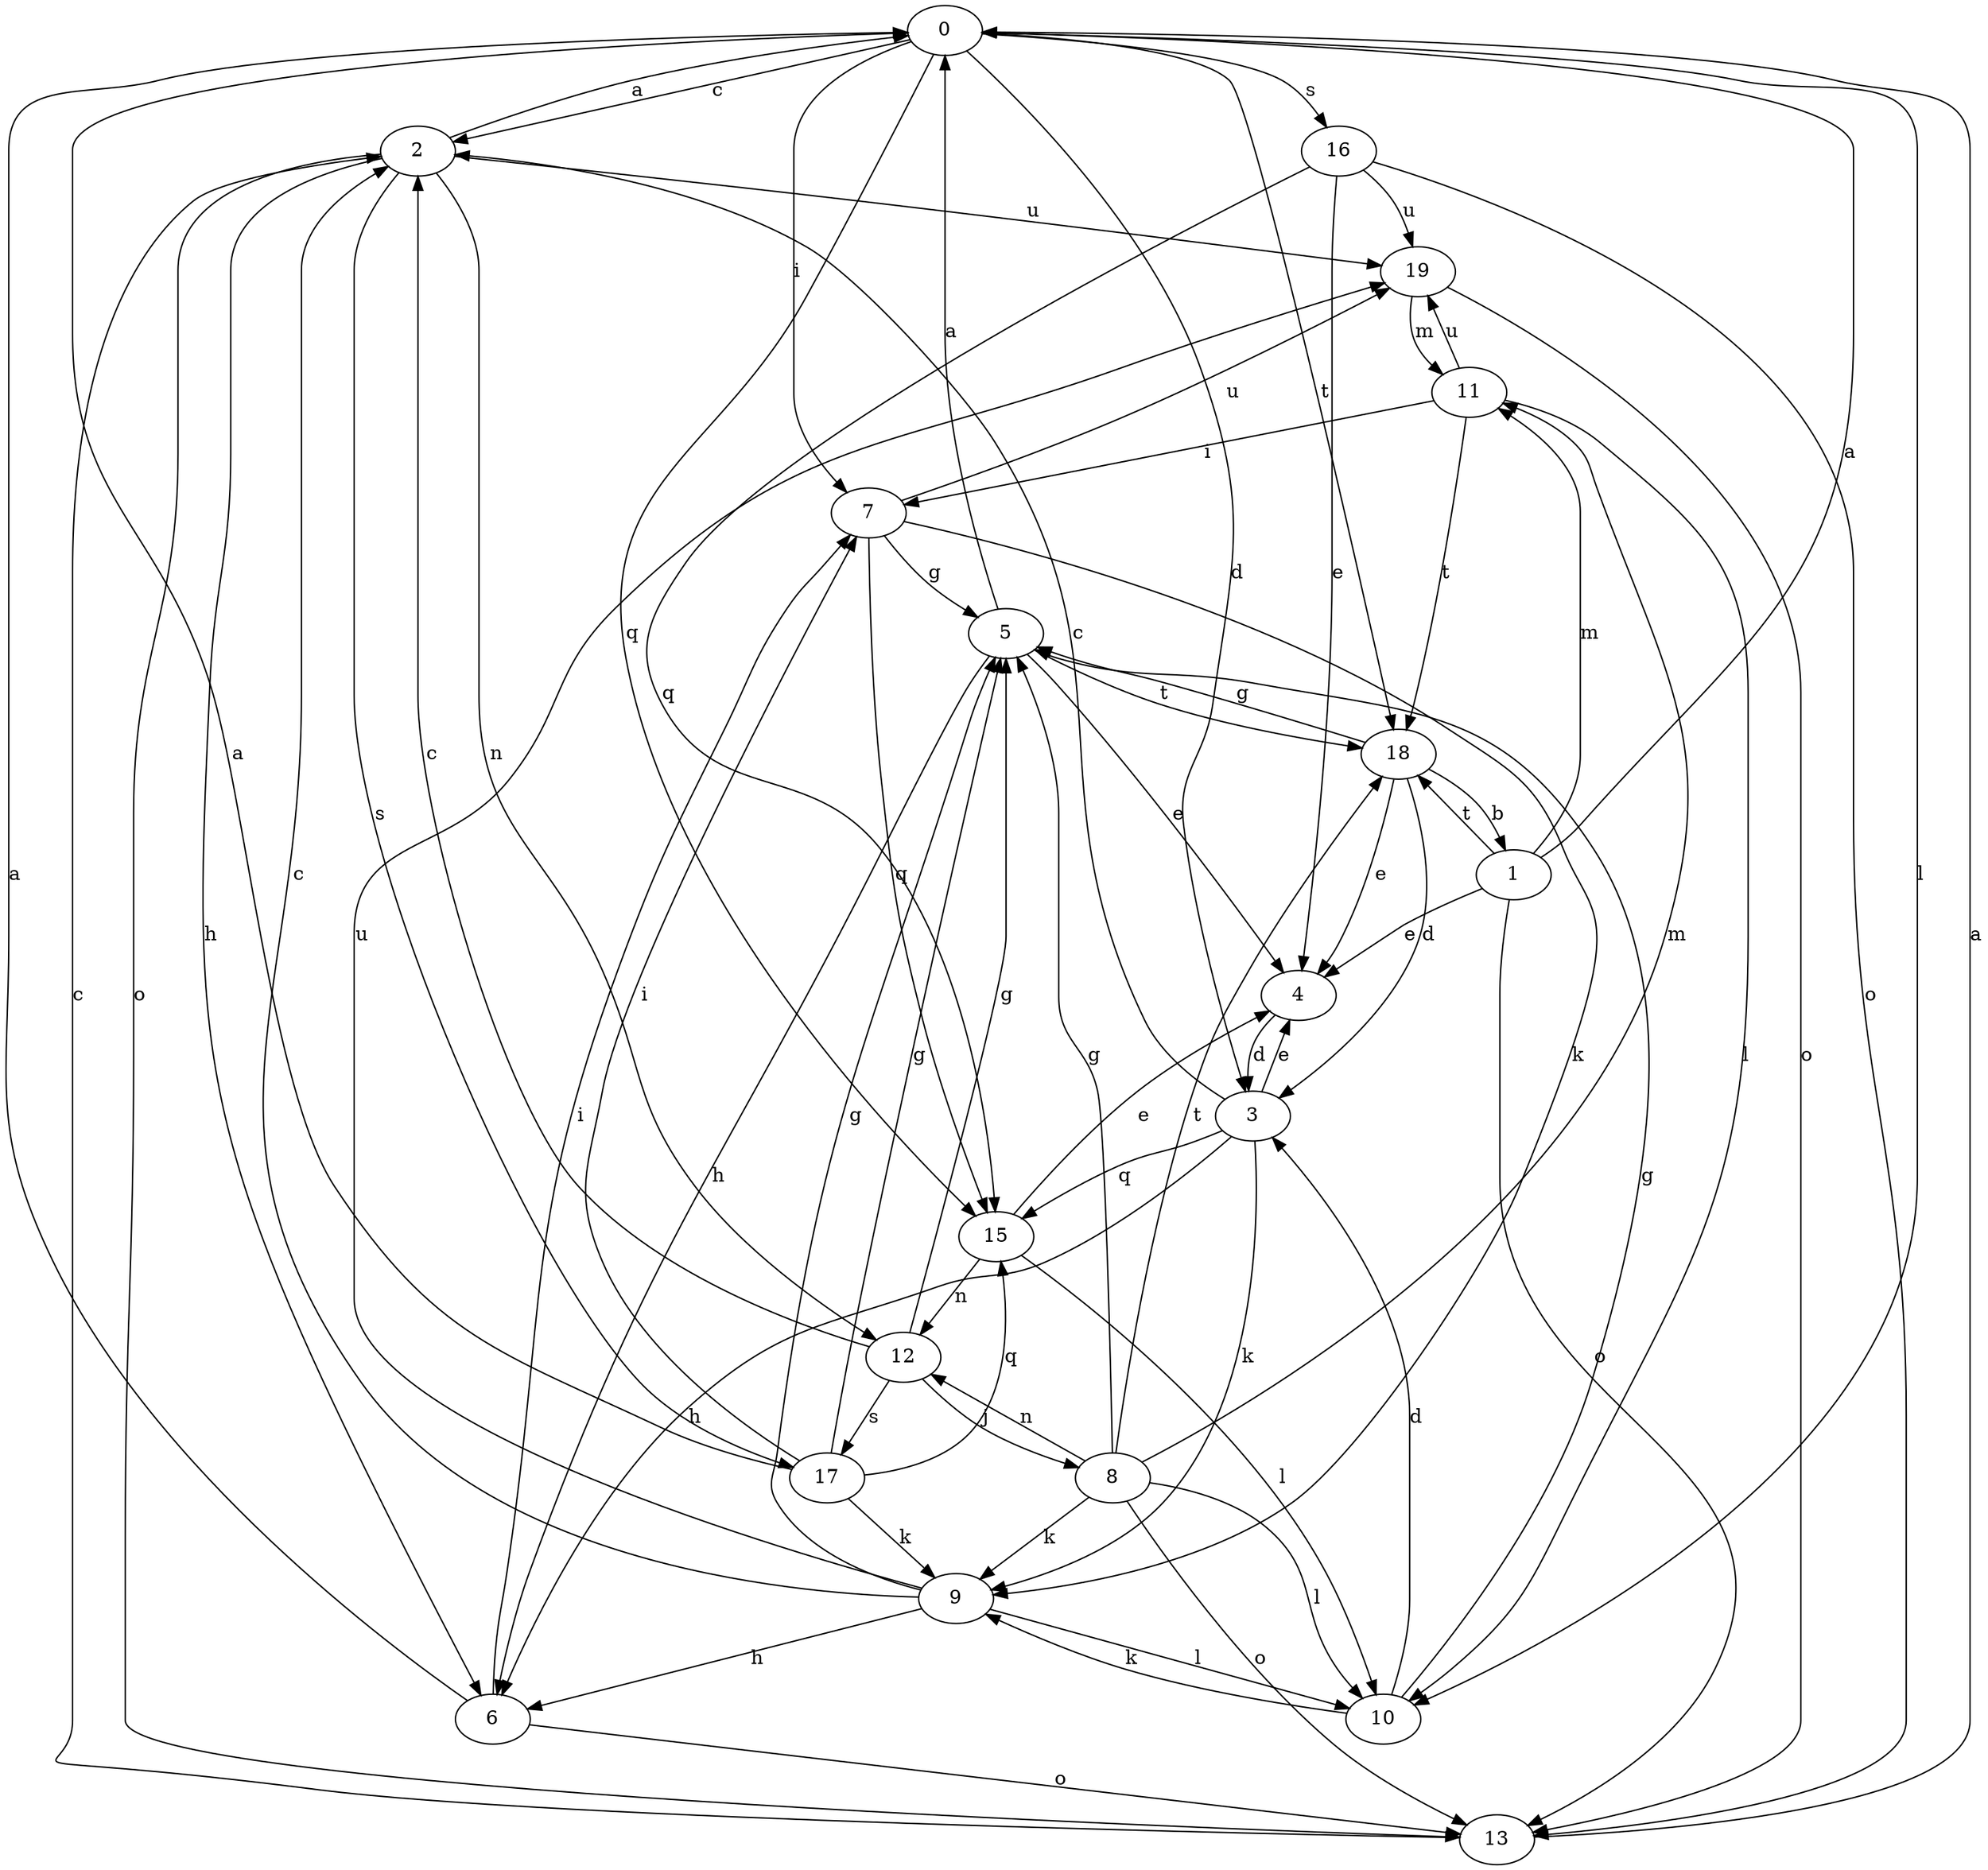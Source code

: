 strict digraph  {
0;
1;
2;
3;
4;
5;
6;
7;
8;
9;
10;
11;
12;
13;
15;
16;
17;
18;
19;
0 -> 2  [label=c];
0 -> 3  [label=d];
0 -> 7  [label=i];
0 -> 10  [label=l];
0 -> 15  [label=q];
0 -> 16  [label=s];
0 -> 18  [label=t];
1 -> 0  [label=a];
1 -> 4  [label=e];
1 -> 11  [label=m];
1 -> 13  [label=o];
1 -> 18  [label=t];
2 -> 0  [label=a];
2 -> 6  [label=h];
2 -> 12  [label=n];
2 -> 13  [label=o];
2 -> 17  [label=s];
2 -> 19  [label=u];
3 -> 2  [label=c];
3 -> 4  [label=e];
3 -> 6  [label=h];
3 -> 9  [label=k];
3 -> 15  [label=q];
4 -> 3  [label=d];
5 -> 0  [label=a];
5 -> 4  [label=e];
5 -> 6  [label=h];
5 -> 18  [label=t];
6 -> 0  [label=a];
6 -> 7  [label=i];
6 -> 13  [label=o];
7 -> 5  [label=g];
7 -> 9  [label=k];
7 -> 15  [label=q];
7 -> 19  [label=u];
8 -> 5  [label=g];
8 -> 9  [label=k];
8 -> 10  [label=l];
8 -> 11  [label=m];
8 -> 12  [label=n];
8 -> 13  [label=o];
8 -> 18  [label=t];
9 -> 2  [label=c];
9 -> 5  [label=g];
9 -> 6  [label=h];
9 -> 10  [label=l];
9 -> 19  [label=u];
10 -> 3  [label=d];
10 -> 5  [label=g];
10 -> 9  [label=k];
11 -> 7  [label=i];
11 -> 10  [label=l];
11 -> 18  [label=t];
11 -> 19  [label=u];
12 -> 2  [label=c];
12 -> 5  [label=g];
12 -> 8  [label=j];
12 -> 17  [label=s];
13 -> 0  [label=a];
13 -> 2  [label=c];
15 -> 4  [label=e];
15 -> 10  [label=l];
15 -> 12  [label=n];
16 -> 4  [label=e];
16 -> 13  [label=o];
16 -> 15  [label=q];
16 -> 19  [label=u];
17 -> 0  [label=a];
17 -> 5  [label=g];
17 -> 7  [label=i];
17 -> 9  [label=k];
17 -> 15  [label=q];
18 -> 1  [label=b];
18 -> 3  [label=d];
18 -> 4  [label=e];
18 -> 5  [label=g];
19 -> 11  [label=m];
19 -> 13  [label=o];
}
